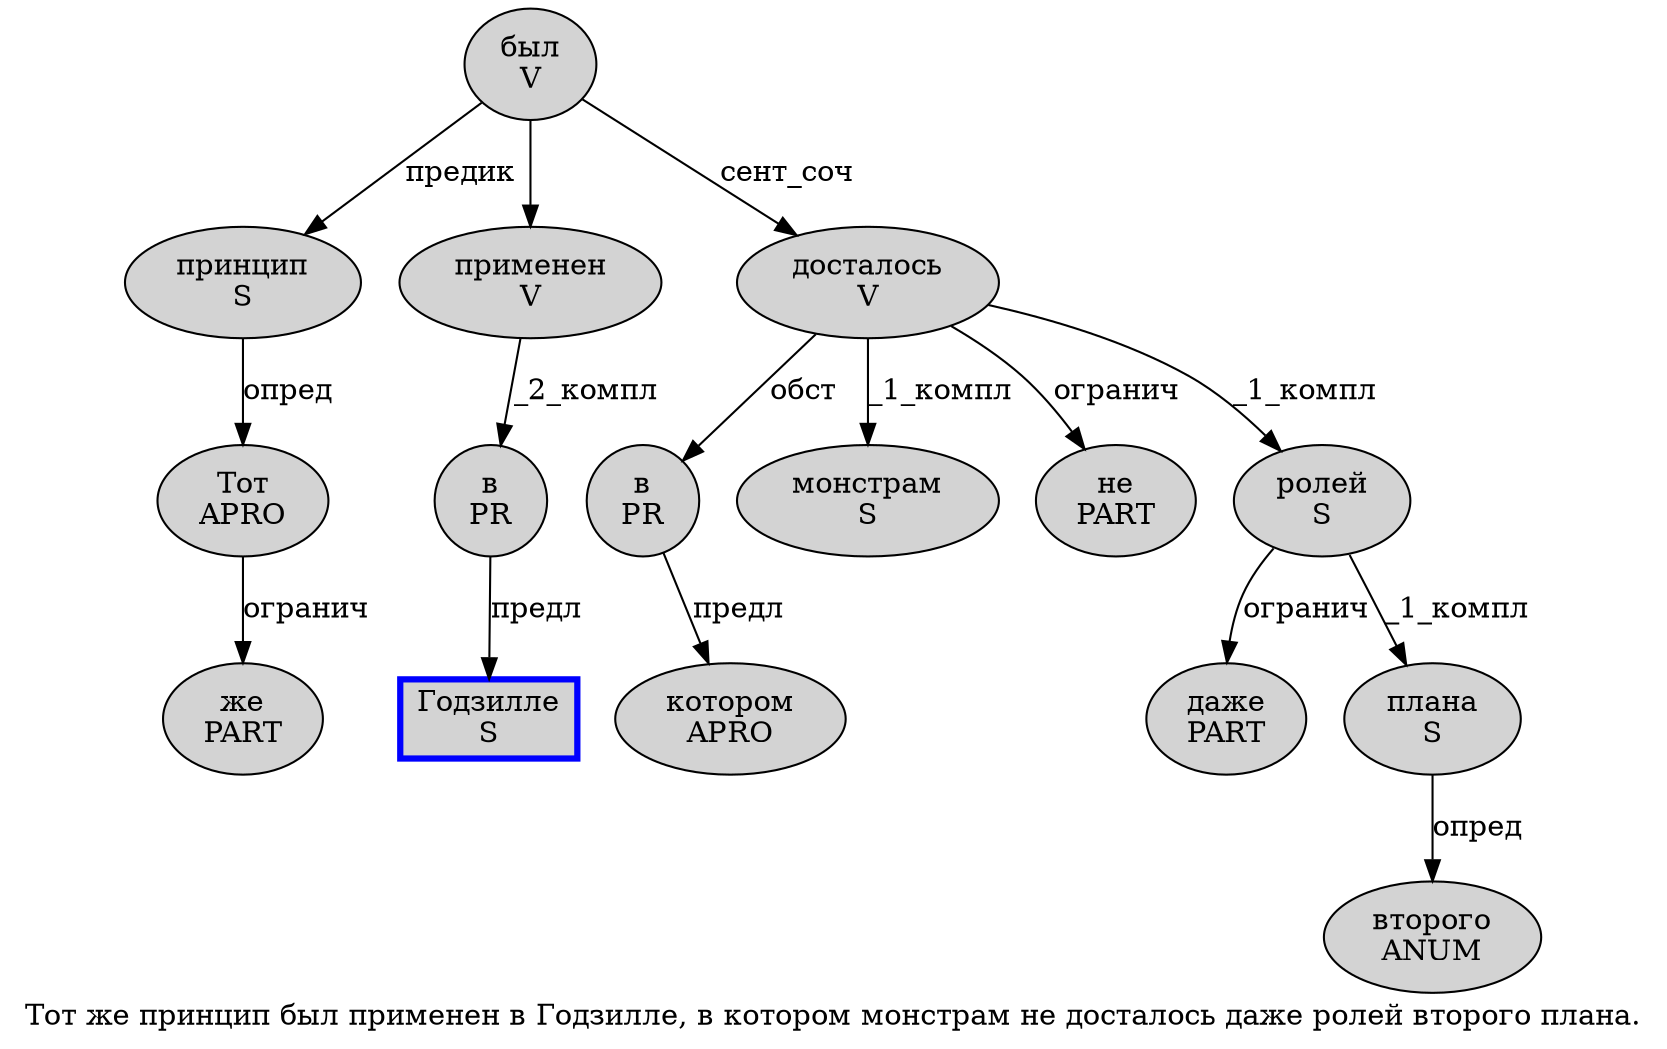 digraph SENTENCE_4602 {
	graph [label="Тот же принцип был применен в Годзилле, в котором монстрам не досталось даже ролей второго плана."]
	node [style=filled]
		0 [label="Тот
APRO" color="" fillcolor=lightgray penwidth=1 shape=ellipse]
		1 [label="же
PART" color="" fillcolor=lightgray penwidth=1 shape=ellipse]
		2 [label="принцип
S" color="" fillcolor=lightgray penwidth=1 shape=ellipse]
		3 [label="был
V" color="" fillcolor=lightgray penwidth=1 shape=ellipse]
		4 [label="применен
V" color="" fillcolor=lightgray penwidth=1 shape=ellipse]
		5 [label="в
PR" color="" fillcolor=lightgray penwidth=1 shape=ellipse]
		6 [label="Годзилле
S" color=blue fillcolor=lightgray penwidth=3 shape=box]
		8 [label="в
PR" color="" fillcolor=lightgray penwidth=1 shape=ellipse]
		9 [label="котором
APRO" color="" fillcolor=lightgray penwidth=1 shape=ellipse]
		10 [label="монстрам
S" color="" fillcolor=lightgray penwidth=1 shape=ellipse]
		11 [label="не
PART" color="" fillcolor=lightgray penwidth=1 shape=ellipse]
		12 [label="досталось
V" color="" fillcolor=lightgray penwidth=1 shape=ellipse]
		13 [label="даже
PART" color="" fillcolor=lightgray penwidth=1 shape=ellipse]
		14 [label="ролей
S" color="" fillcolor=lightgray penwidth=1 shape=ellipse]
		15 [label="второго
ANUM" color="" fillcolor=lightgray penwidth=1 shape=ellipse]
		16 [label="плана
S" color="" fillcolor=lightgray penwidth=1 shape=ellipse]
			14 -> 13 [label="огранич"]
			14 -> 16 [label="_1_компл"]
			2 -> 0 [label="опред"]
			4 -> 5 [label="_2_компл"]
			0 -> 1 [label="огранич"]
			5 -> 6 [label="предл"]
			3 -> 2 [label="предик"]
			3 -> 4
			3 -> 12 [label="сент_соч"]
			12 -> 8 [label="обст"]
			12 -> 10 [label="_1_компл"]
			12 -> 11 [label="огранич"]
			12 -> 14 [label="_1_компл"]
			8 -> 9 [label="предл"]
			16 -> 15 [label="опред"]
}